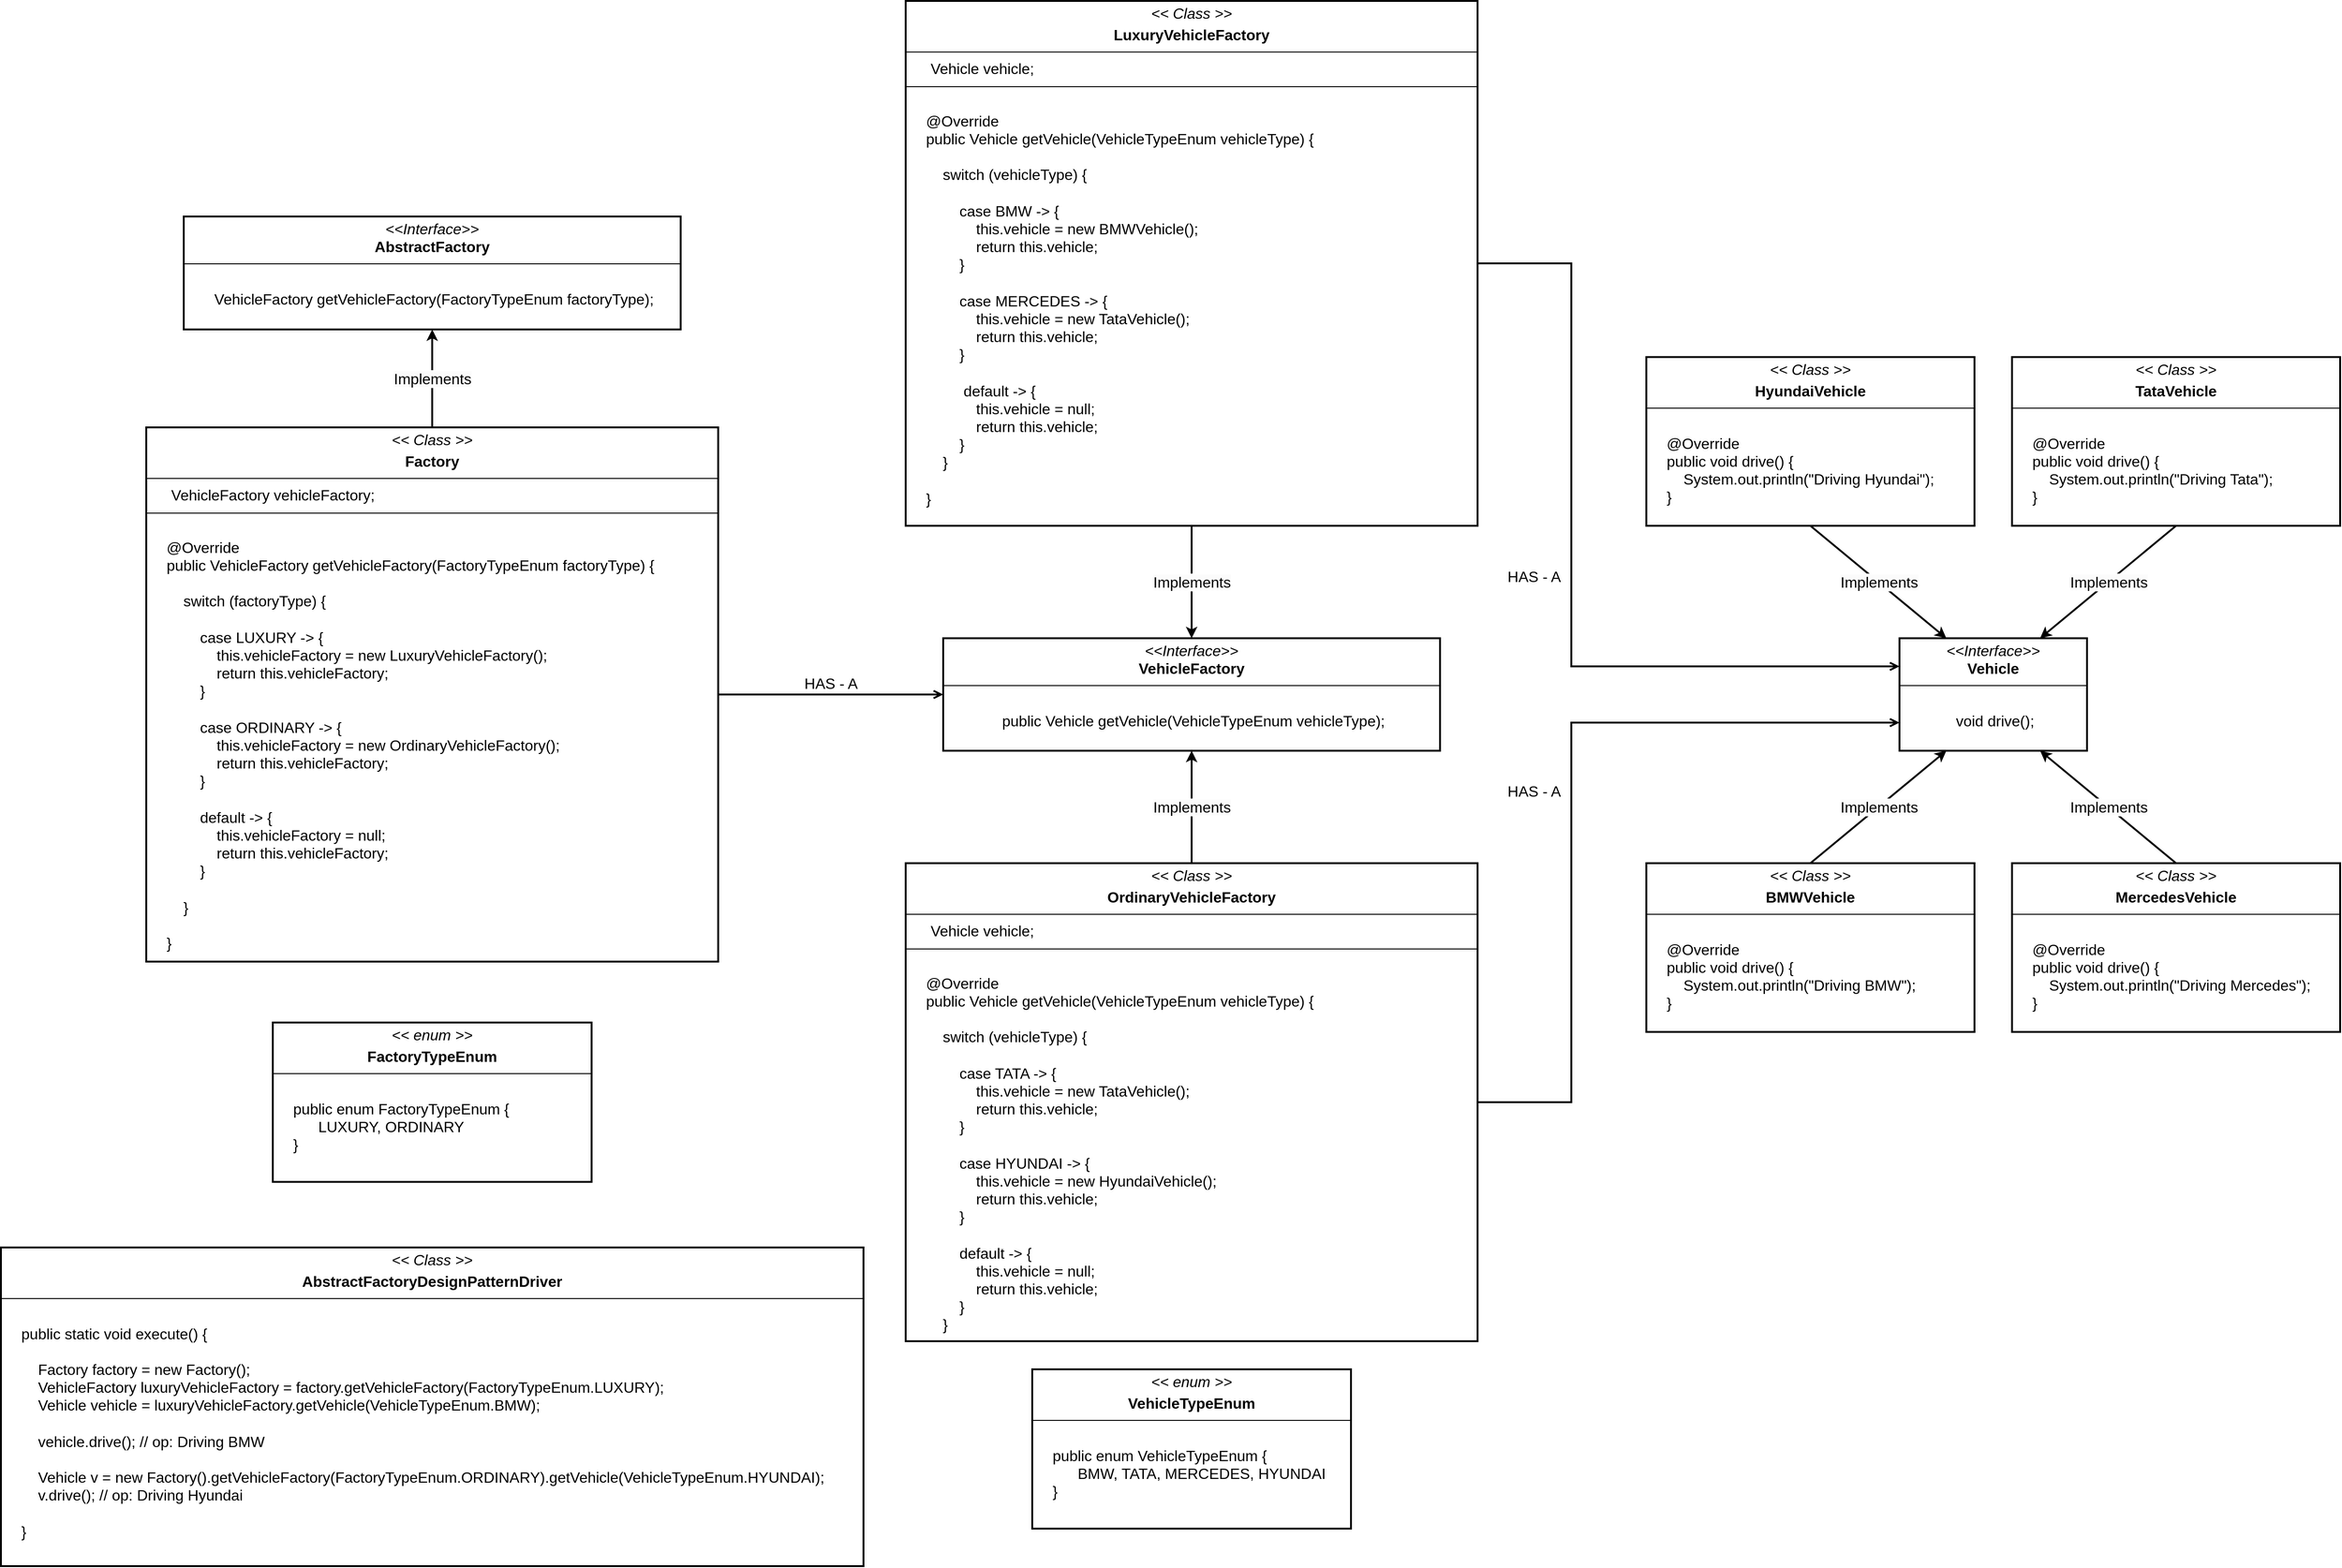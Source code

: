 <mxfile version="24.6.2" type="device">
  <diagram name="Page-1" id="lpuTydCXGEY433CKkHjY">
    <mxGraphModel dx="4103" dy="3234" grid="1" gridSize="10" guides="1" tooltips="1" connect="1" arrows="1" fold="1" page="1" pageScale="1" pageWidth="850" pageHeight="1100" math="0" shadow="0">
      <root>
        <mxCell id="0" />
        <mxCell id="1" parent="0" />
        <mxCell id="OhYUquOY_uljiFmS5_0B-2" value="&lt;p style=&quot;margin: 4px 0px 0px; text-align: center;&quot;&gt;&lt;font style=&quot;&quot;&gt;&lt;i style=&quot;font-size: 16px;&quot;&gt;&amp;lt;&amp;lt;Interface&amp;gt;&amp;gt;&lt;/i&gt;&lt;br&gt;&lt;span style=&quot;font-size: 16px;&quot;&gt;&lt;b&gt;VehicleFactory&lt;/b&gt;&lt;/span&gt;&lt;br&gt;&lt;/font&gt;&lt;/p&gt;&lt;hr size=&quot;1&quot; style=&quot;border-style: solid; font-size: 16px;&quot;&gt;&lt;p style=&quot;margin: 0px 0px 0px 4px; text-align: center; font-size: 16px;&quot;&gt;&lt;span style=&quot;background-color: initial;&quot;&gt;&lt;font style=&quot;font-size: 16px;&quot;&gt;&lt;br&gt;&lt;/font&gt;&lt;/span&gt;&lt;/p&gt;&lt;p style=&quot;margin: 0px 0px 0px 4px; text-align: center;&quot;&gt;&lt;span style=&quot;font-size: 16px;&quot;&gt;public Vehicle getVehicle(VehicleTypeEnum vehicleType);&lt;/span&gt;&lt;br&gt;&lt;/p&gt;" style="verticalAlign=top;align=left;overflow=fill;html=1;whiteSpace=wrap;strokeWidth=2;" vertex="1" parent="1">
          <mxGeometry x="1170" y="240" width="530" height="120" as="geometry" />
        </mxCell>
        <mxCell id="OhYUquOY_uljiFmS5_0B-15" value="&lt;p style=&quot;margin: 4px 0px 0px; text-align: center;&quot;&gt;&lt;font style=&quot;&quot;&gt;&lt;i style=&quot;font-size: 16px;&quot;&gt;&amp;lt;&amp;lt;Interface&amp;gt;&amp;gt;&lt;/i&gt;&lt;br&gt;&lt;span style=&quot;font-size: 16px;&quot;&gt;&lt;b&gt;AbstractFactory&lt;/b&gt;&lt;/span&gt;&lt;br&gt;&lt;/font&gt;&lt;/p&gt;&lt;hr size=&quot;1&quot; style=&quot;border-style: solid; font-size: 16px;&quot;&gt;&lt;p style=&quot;margin: 0px 0px 0px 4px; text-align: center; font-size: 16px;&quot;&gt;&lt;span style=&quot;background-color: initial;&quot;&gt;&lt;font style=&quot;font-size: 16px;&quot;&gt;&lt;br&gt;&lt;/font&gt;&lt;/span&gt;&lt;/p&gt;&lt;p style=&quot;margin: 0px 0px 0px 4px; text-align: center;&quot;&gt;&lt;span style=&quot;font-size: 16px;&quot;&gt;VehicleFactory getVehicleFactory(FactoryTypeEnum factoryType);&lt;/span&gt;&lt;br&gt;&lt;/p&gt;" style="verticalAlign=top;align=left;overflow=fill;html=1;whiteSpace=wrap;strokeWidth=2;" vertex="1" parent="1">
          <mxGeometry x="360" y="-210" width="530" height="120.5" as="geometry" />
        </mxCell>
        <mxCell id="OhYUquOY_uljiFmS5_0B-16" value="&lt;p style=&quot;margin: 4px 0px 0px; text-align: center; font-size: 16px;&quot;&gt;&lt;font face=&quot;Helvetica&quot; style=&quot;font-size: 16px;&quot;&gt;&lt;i&gt;&amp;lt;&amp;lt; Class &amp;gt;&amp;gt;&lt;/i&gt;&lt;/font&gt;&lt;/p&gt;&lt;p style=&quot;margin: 4px 0px 0px; text-align: center;&quot;&gt;&lt;span style=&quot;font-size: 16px;&quot;&gt;&lt;b&gt;Factory&lt;/b&gt;&lt;/span&gt;&lt;br&gt;&lt;/p&gt;&lt;hr size=&quot;1&quot; style=&quot;border-style: solid; font-size: 16px;&quot;&gt;&lt;font face=&quot;Helvetica&quot; style=&quot;font-size: 16px;&quot;&gt;&amp;nbsp; &amp;nbsp; &amp;nbsp;&amp;nbsp;&lt;/font&gt;&lt;span style=&quot;font-size: 16px;&quot;&gt;VehicleFactory vehicleFactory;&lt;/span&gt;&lt;div style=&quot;height: 2px;&quot;&gt;&lt;hr style=&quot;font-size: 16px; border-style: solid;&quot; size=&quot;1&quot;&gt;&lt;p style=&quot;font-size: 16px; margin: 0px 0px 0px 4px;&quot;&gt;&lt;br&gt;&lt;/p&gt;&lt;p style=&quot;margin: 0px 0px 0px 4px;&quot;&gt;&lt;font style=&quot;font-size: 16px;&quot;&gt;&amp;nbsp; &amp;nbsp;&amp;nbsp;&lt;/font&gt;&lt;span style=&quot;background-color: initial; font-size: 16px;&quot;&gt;@Override&lt;/span&gt;&lt;/p&gt;&lt;p style=&quot;margin: 0px 0px 0px 4px;&quot;&gt;&lt;span style=&quot;font-size: 16px;&quot;&gt;&amp;nbsp; &amp;nbsp; public VehicleFactory getVehicleFactory(FactoryTypeEnum factoryType) {&lt;/span&gt;&lt;/p&gt;&lt;p style=&quot;margin: 0px 0px 0px 4px;&quot;&gt;&lt;span style=&quot;font-size: 16px;&quot;&gt;&lt;br&gt;&lt;/span&gt;&lt;/p&gt;&lt;p style=&quot;margin: 0px 0px 0px 4px;&quot;&gt;&lt;span style=&quot;font-size: 16px;&quot;&gt;&amp;nbsp; &amp;nbsp; &amp;nbsp; &amp;nbsp; switch (factoryType) {&lt;/span&gt;&lt;/p&gt;&lt;p style=&quot;margin: 0px 0px 0px 4px;&quot;&gt;&lt;span style=&quot;font-size: 16px;&quot;&gt;&amp;nbsp; &amp;nbsp; &amp;nbsp; &amp;nbsp; &amp;nbsp; &amp;nbsp;&amp;nbsp;&lt;/span&gt;&lt;/p&gt;&lt;p style=&quot;margin: 0px 0px 0px 4px;&quot;&gt;&lt;span style=&quot;font-size: 16px;&quot;&gt;&lt;span style=&quot;white-space: pre;&quot;&gt;&#x9;&lt;/span&gt;&amp;nbsp; &amp;nbsp; case LUXURY -&amp;gt; {&lt;/span&gt;&lt;/p&gt;&lt;p style=&quot;margin: 0px 0px 0px 4px;&quot;&gt;&lt;span style=&quot;font-size: 16px;&quot;&gt;&amp;nbsp; &amp;nbsp; &amp;nbsp; &amp;nbsp; &amp;nbsp; &amp;nbsp; &amp;nbsp; &amp;nbsp; this.vehicleFactory = new LuxuryVehicleFactory();&lt;/span&gt;&lt;/p&gt;&lt;p style=&quot;margin: 0px 0px 0px 4px;&quot;&gt;&lt;span style=&quot;font-size: 16px;&quot;&gt;&amp;nbsp; &amp;nbsp; &amp;nbsp; &amp;nbsp; &amp;nbsp; &amp;nbsp; &amp;nbsp; &amp;nbsp; return this.vehicleFactory;&lt;/span&gt;&lt;/p&gt;&lt;p style=&quot;margin: 0px 0px 0px 4px;&quot;&gt;&lt;span style=&quot;font-size: 16px;&quot;&gt;&amp;nbsp; &amp;nbsp; &amp;nbsp; &amp;nbsp; &amp;nbsp; &amp;nbsp; }&lt;/span&gt;&lt;/p&gt;&lt;p style=&quot;margin: 0px 0px 0px 4px;&quot;&gt;&lt;span style=&quot;font-size: 16px;&quot;&gt;&lt;br&gt;&lt;/span&gt;&lt;/p&gt;&lt;p style=&quot;margin: 0px 0px 0px 4px;&quot;&gt;&lt;span style=&quot;font-size: 16px;&quot;&gt;&amp;nbsp; &amp;nbsp; &amp;nbsp; &amp;nbsp; &amp;nbsp; &amp;nbsp; case ORDINARY -&amp;gt; {&lt;/span&gt;&lt;/p&gt;&lt;p style=&quot;margin: 0px 0px 0px 4px;&quot;&gt;&lt;span style=&quot;font-size: 16px;&quot;&gt;&amp;nbsp; &amp;nbsp; &amp;nbsp; &amp;nbsp; &amp;nbsp; &amp;nbsp; &amp;nbsp; &amp;nbsp; this.vehicleFactory = new OrdinaryVehicleFactory();&lt;/span&gt;&lt;/p&gt;&lt;p style=&quot;margin: 0px 0px 0px 4px;&quot;&gt;&lt;span style=&quot;font-size: 16px;&quot;&gt;&amp;nbsp; &amp;nbsp; &amp;nbsp; &amp;nbsp; &amp;nbsp; &amp;nbsp; &amp;nbsp; &amp;nbsp; return this.vehicleFactory;&lt;/span&gt;&lt;/p&gt;&lt;p style=&quot;margin: 0px 0px 0px 4px;&quot;&gt;&lt;span style=&quot;font-size: 16px;&quot;&gt;&amp;nbsp; &amp;nbsp; &amp;nbsp; &amp;nbsp; &amp;nbsp; &amp;nbsp; }&lt;/span&gt;&lt;/p&gt;&lt;p style=&quot;margin: 0px 0px 0px 4px;&quot;&gt;&lt;span style=&quot;font-size: 16px;&quot;&gt;&lt;br&gt;&lt;/span&gt;&lt;/p&gt;&lt;p style=&quot;margin: 0px 0px 0px 4px;&quot;&gt;&lt;span style=&quot;font-size: 16px;&quot;&gt;&amp;nbsp; &amp;nbsp; &amp;nbsp; &amp;nbsp; &amp;nbsp; &amp;nbsp; default -&amp;gt; {&lt;/span&gt;&lt;/p&gt;&lt;p style=&quot;margin: 0px 0px 0px 4px;&quot;&gt;&lt;span style=&quot;font-size: 16px;&quot;&gt;&amp;nbsp; &amp;nbsp; &amp;nbsp; &amp;nbsp; &amp;nbsp; &amp;nbsp; &amp;nbsp; &amp;nbsp; this.vehicleFactory = null;&lt;/span&gt;&lt;/p&gt;&lt;p style=&quot;margin: 0px 0px 0px 4px;&quot;&gt;&lt;span style=&quot;font-size: 16px;&quot;&gt;&amp;nbsp; &amp;nbsp; &amp;nbsp; &amp;nbsp; &amp;nbsp; &amp;nbsp; &amp;nbsp; &amp;nbsp; return this.vehicleFactory;&lt;/span&gt;&lt;/p&gt;&lt;p style=&quot;margin: 0px 0px 0px 4px;&quot;&gt;&lt;span style=&quot;font-size: 16px;&quot;&gt;&amp;nbsp; &amp;nbsp; &amp;nbsp; &amp;nbsp; &amp;nbsp; &amp;nbsp; }&lt;/span&gt;&lt;/p&gt;&lt;p style=&quot;margin: 0px 0px 0px 4px;&quot;&gt;&lt;span style=&quot;font-size: 16px;&quot;&gt;&lt;br&gt;&lt;/span&gt;&lt;/p&gt;&lt;p style=&quot;margin: 0px 0px 0px 4px;&quot;&gt;&lt;span style=&quot;font-size: 16px;&quot;&gt;&amp;nbsp; &amp;nbsp; &amp;nbsp; &amp;nbsp; }&lt;/span&gt;&lt;/p&gt;&lt;p style=&quot;margin: 0px 0px 0px 4px;&quot;&gt;&lt;span style=&quot;font-size: 16px;&quot;&gt;&amp;nbsp; &amp;nbsp;&amp;nbsp;&lt;/span&gt;&lt;/p&gt;&lt;p style=&quot;margin: 0px 0px 0px 4px;&quot;&gt;&lt;span style=&quot;font-size: 16px;&quot;&gt;&amp;nbsp; &amp;nbsp; }&lt;/span&gt;&lt;/p&gt;&lt;/div&gt;" style="verticalAlign=top;align=left;overflow=fill;html=1;whiteSpace=wrap;strokeWidth=2;" vertex="1" parent="1">
          <mxGeometry x="320" y="15" width="610" height="570" as="geometry" />
        </mxCell>
        <mxCell id="OhYUquOY_uljiFmS5_0B-17" value="" style="endArrow=classic;html=1;rounded=0;strokeWidth=2;entryX=0.5;entryY=1;entryDx=0;entryDy=0;exitX=0.5;exitY=0;exitDx=0;exitDy=0;" edge="1" parent="1" source="OhYUquOY_uljiFmS5_0B-16" target="OhYUquOY_uljiFmS5_0B-15">
          <mxGeometry relative="1" as="geometry">
            <mxPoint x="590" y="360" as="sourcePoint" />
            <mxPoint x="590" y="440" as="targetPoint" />
          </mxGeometry>
        </mxCell>
        <mxCell id="OhYUquOY_uljiFmS5_0B-18" value="&lt;span style=&quot;font-size: 16px; background-color: rgb(251, 251, 251);&quot;&gt;Implements&lt;/span&gt;" style="edgeLabel;resizable=0;html=1;;align=center;verticalAlign=middle;" connectable="0" vertex="1" parent="OhYUquOY_uljiFmS5_0B-17">
          <mxGeometry relative="1" as="geometry" />
        </mxCell>
        <mxCell id="OhYUquOY_uljiFmS5_0B-19" value="&lt;p style=&quot;margin: 4px 0px 0px; text-align: center; font-size: 16px;&quot;&gt;&lt;i&gt;&lt;span style=&quot;background-color: initial;&quot;&gt;&lt;font style=&quot;font-size: 16px;&quot;&gt;&amp;lt;&amp;lt;&amp;nbsp;&lt;/font&gt;&lt;/span&gt;&lt;span style=&quot;text-align: left;&quot;&gt;enum&lt;/span&gt;&lt;span style=&quot;background-color: initial;&quot;&gt;&lt;font style=&quot;font-size: 16px;&quot;&gt;&amp;nbsp;&amp;gt;&amp;gt;&lt;/font&gt;&lt;/span&gt;&lt;/i&gt;&lt;/p&gt;&lt;p style=&quot;margin: 4px 0px 0px; text-align: center;&quot;&gt;&lt;span style=&quot;background-color: initial; text-align: left; font-size: 16px;&quot;&gt;&lt;b&gt;FactoryTypeEnum&lt;/b&gt;&lt;/span&gt;&lt;br&gt;&lt;/p&gt;&lt;hr size=&quot;1&quot; style=&quot;border-style: solid; font-size: 16px;&quot;&gt;&lt;p style=&quot;margin: 0px 0px 0px 4px; font-size: 16px;&quot;&gt;&lt;font style=&quot;font-size: 16px;&quot;&gt;&lt;br&gt;&lt;/font&gt;&lt;/p&gt;&lt;p style=&quot;margin: 0px 0px 0px 4px;&quot;&gt;&lt;font style=&quot;font-size: 16px;&quot;&gt;&amp;nbsp; &amp;nbsp;&amp;nbsp;&lt;/font&gt;&lt;span style=&quot;background-color: initial; font-size: 16px;&quot;&gt;public enum FactoryTypeEnum {&lt;/span&gt;&lt;/p&gt;&lt;p style=&quot;margin: 0px 0px 0px 4px;&quot;&gt;&lt;span style=&quot;font-size: 16px;&quot;&gt;&amp;nbsp; &amp;nbsp; &amp;nbsp; &amp;nbsp; &amp;nbsp; LUXURY, ORDINARY&lt;/span&gt;&lt;/p&gt;&lt;p style=&quot;margin: 0px 0px 0px 4px;&quot;&gt;&lt;span style=&quot;font-size: 16px;&quot;&gt;&amp;nbsp; &amp;nbsp; }&lt;/span&gt;&lt;/p&gt;&lt;div&gt;&lt;br&gt;&lt;/div&gt;&lt;div&gt;&lt;br&gt;&lt;/div&gt;" style="verticalAlign=top;align=left;overflow=fill;html=1;whiteSpace=wrap;strokeWidth=2;" vertex="1" parent="1">
          <mxGeometry x="455" y="650" width="340" height="170" as="geometry" />
        </mxCell>
        <mxCell id="OhYUquOY_uljiFmS5_0B-20" value="&lt;p style=&quot;margin: 4px 0px 0px; text-align: center; font-size: 16px;&quot;&gt;&lt;font face=&quot;Helvetica&quot; style=&quot;font-size: 16px;&quot;&gt;&lt;i&gt;&amp;lt;&amp;lt; Class &amp;gt;&amp;gt;&lt;/i&gt;&lt;/font&gt;&lt;/p&gt;&lt;p style=&quot;margin: 4px 0px 0px; text-align: center;&quot;&gt;&lt;span style=&quot;font-size: 16px;&quot;&gt;&lt;b&gt;OrdinaryVehicleFactory&lt;/b&gt;&lt;/span&gt;&lt;br&gt;&lt;/p&gt;&lt;hr size=&quot;1&quot; style=&quot;border-style: solid; font-size: 16px;&quot;&gt;&lt;font face=&quot;Helvetica&quot; style=&quot;font-size: 16px;&quot;&gt;&amp;nbsp; &amp;nbsp; &amp;nbsp;&amp;nbsp;&lt;/font&gt;&lt;span style=&quot;font-size: 16px;&quot;&gt;Vehicle vehicle;&lt;/span&gt;&lt;div style=&quot;height: 2px;&quot;&gt;&lt;hr style=&quot;font-size: 16px; border-style: solid;&quot; size=&quot;1&quot;&gt;&lt;p style=&quot;font-size: 16px; margin: 0px 0px 0px 4px;&quot;&gt;&lt;br&gt;&lt;/p&gt;&lt;p style=&quot;margin: 0px 0px 0px 4px;&quot;&gt;&lt;font style=&quot;font-size: 16px;&quot;&gt;&amp;nbsp; &amp;nbsp;&amp;nbsp;&lt;/font&gt;&lt;span style=&quot;font-size: 16px;&quot;&gt;&lt;span style=&quot;background-color: initial;&quot;&gt;@Override&lt;/span&gt;&lt;br&gt;&lt;/span&gt;&lt;/p&gt;&lt;p style=&quot;margin: 0px 0px 0px 4px;&quot;&gt;&lt;span style=&quot;font-size: 16px;&quot;&gt;&amp;nbsp; &amp;nbsp; public Vehicle getVehicle(VehicleTypeEnum vehicleType) {&lt;/span&gt;&lt;/p&gt;&lt;p style=&quot;margin: 0px 0px 0px 4px;&quot;&gt;&lt;span style=&quot;font-size: 16px;&quot;&gt;&lt;br&gt;&lt;/span&gt;&lt;/p&gt;&lt;p style=&quot;margin: 0px 0px 0px 4px;&quot;&gt;&lt;span style=&quot;font-size: 16px;&quot;&gt;&amp;nbsp; &amp;nbsp; &amp;nbsp; &amp;nbsp; switch (vehicleType) {&lt;/span&gt;&lt;/p&gt;&lt;p style=&quot;margin: 0px 0px 0px 4px;&quot;&gt;&lt;span style=&quot;font-size: 16px;&quot;&gt;&amp;nbsp; &amp;nbsp; &amp;nbsp; &amp;nbsp; &amp;nbsp; &amp;nbsp;&amp;nbsp;&lt;/span&gt;&lt;/p&gt;&lt;p style=&quot;margin: 0px 0px 0px 4px;&quot;&gt;&lt;span style=&quot;font-size: 16px;&quot;&gt;&amp;nbsp; &amp;nbsp; &amp;nbsp; &lt;span style=&quot;white-space: pre;&quot;&gt;&#x9;&lt;/span&gt;&amp;nbsp; &amp;nbsp; case TATA -&amp;gt; {&lt;/span&gt;&lt;/p&gt;&lt;p style=&quot;margin: 0px 0px 0px 4px;&quot;&gt;&lt;span style=&quot;font-size: 16px;&quot;&gt;&amp;nbsp; &amp;nbsp; &amp;nbsp; &amp;nbsp; &amp;nbsp; &amp;nbsp; &amp;nbsp; &amp;nbsp; this.vehicle = new TataVehicle();&lt;/span&gt;&lt;/p&gt;&lt;p style=&quot;margin: 0px 0px 0px 4px;&quot;&gt;&lt;span style=&quot;font-size: 16px;&quot;&gt;&amp;nbsp; &amp;nbsp; &amp;nbsp; &amp;nbsp; &amp;nbsp; &amp;nbsp; &amp;nbsp; &amp;nbsp; return this.vehicle;&lt;/span&gt;&lt;/p&gt;&lt;p style=&quot;margin: 0px 0px 0px 4px;&quot;&gt;&lt;span style=&quot;font-size: 16px;&quot;&gt;&amp;nbsp; &amp;nbsp; &amp;nbsp; &amp;nbsp; &amp;nbsp; &amp;nbsp; }&lt;/span&gt;&lt;/p&gt;&lt;p style=&quot;margin: 0px 0px 0px 4px;&quot;&gt;&lt;span style=&quot;font-size: 16px;&quot;&gt;&lt;br&gt;&lt;/span&gt;&lt;/p&gt;&lt;p style=&quot;margin: 0px 0px 0px 4px;&quot;&gt;&lt;span style=&quot;font-size: 16px;&quot;&gt;&amp;nbsp; &amp;nbsp; &amp;nbsp; &amp;nbsp; &amp;nbsp; &amp;nbsp; case HYUNDAI -&amp;gt; {&lt;/span&gt;&lt;/p&gt;&lt;p style=&quot;margin: 0px 0px 0px 4px;&quot;&gt;&lt;span style=&quot;font-size: 16px;&quot;&gt;&amp;nbsp; &amp;nbsp; &amp;nbsp; &amp;nbsp; &amp;nbsp; &amp;nbsp; &amp;nbsp; &amp;nbsp; this.vehicle = new HyundaiVehicle();&lt;/span&gt;&lt;/p&gt;&lt;p style=&quot;margin: 0px 0px 0px 4px;&quot;&gt;&lt;span style=&quot;font-size: 16px;&quot;&gt;&amp;nbsp; &amp;nbsp; &amp;nbsp; &amp;nbsp; &amp;nbsp; &amp;nbsp; &amp;nbsp; &amp;nbsp; return this.vehicle;&lt;/span&gt;&lt;/p&gt;&lt;p style=&quot;margin: 0px 0px 0px 4px;&quot;&gt;&lt;span style=&quot;font-size: 16px;&quot;&gt;&amp;nbsp; &amp;nbsp; &amp;nbsp; &amp;nbsp; &amp;nbsp; &amp;nbsp; }&lt;/span&gt;&lt;/p&gt;&lt;p style=&quot;margin: 0px 0px 0px 4px;&quot;&gt;&lt;span style=&quot;font-size: 16px;&quot;&gt;&lt;br&gt;&lt;/span&gt;&lt;/p&gt;&lt;p style=&quot;margin: 0px 0px 0px 4px;&quot;&gt;&lt;span style=&quot;font-size: 16px;&quot;&gt;&amp;nbsp; &amp;nbsp; &amp;nbsp; &amp;nbsp; &amp;nbsp; &amp;nbsp; default -&amp;gt; {&lt;/span&gt;&lt;/p&gt;&lt;p style=&quot;margin: 0px 0px 0px 4px;&quot;&gt;&lt;span style=&quot;font-size: 16px;&quot;&gt;&amp;nbsp; &amp;nbsp; &amp;nbsp; &amp;nbsp; &amp;nbsp; &amp;nbsp; &amp;nbsp; &amp;nbsp; this.vehicle = null;&lt;/span&gt;&lt;/p&gt;&lt;p style=&quot;margin: 0px 0px 0px 4px;&quot;&gt;&lt;span style=&quot;font-size: 16px;&quot;&gt;&amp;nbsp; &amp;nbsp; &amp;nbsp; &amp;nbsp; &amp;nbsp; &amp;nbsp; &amp;nbsp; &amp;nbsp; return this.vehicle;&lt;/span&gt;&lt;/p&gt;&lt;p style=&quot;margin: 0px 0px 0px 4px;&quot;&gt;&lt;span style=&quot;font-size: 16px;&quot;&gt;&amp;nbsp; &amp;nbsp; &amp;nbsp; &amp;nbsp; &amp;nbsp; &amp;nbsp; }&lt;/span&gt;&lt;/p&gt;&lt;p style=&quot;margin: 0px 0px 0px 4px;&quot;&gt;&lt;span style=&quot;font-size: 16px;&quot;&gt;&amp;nbsp; &amp;nbsp; &amp;nbsp; &amp;nbsp; }&lt;/span&gt;&lt;/p&gt;&lt;p style=&quot;margin: 0px 0px 0px 4px;&quot;&gt;&lt;span style=&quot;font-size: 16px;&quot;&gt;&lt;br&gt;&lt;/span&gt;&lt;/p&gt;&lt;p style=&quot;margin: 0px 0px 0px 4px;&quot;&gt;&lt;span style=&quot;font-size: 16px;&quot;&gt;&amp;nbsp; &amp;nbsp; }&lt;/span&gt;&lt;/p&gt;&lt;/div&gt;" style="verticalAlign=top;align=left;overflow=fill;html=1;whiteSpace=wrap;strokeWidth=2;" vertex="1" parent="1">
          <mxGeometry x="1130" y="480" width="610" height="510" as="geometry" />
        </mxCell>
        <mxCell id="OhYUquOY_uljiFmS5_0B-21" value="&lt;p style=&quot;margin: 4px 0px 0px; text-align: center; font-size: 16px;&quot;&gt;&lt;font face=&quot;Helvetica&quot; style=&quot;font-size: 16px;&quot;&gt;&lt;i&gt;&amp;lt;&amp;lt; Class &amp;gt;&amp;gt;&lt;/i&gt;&lt;/font&gt;&lt;/p&gt;&lt;p style=&quot;margin: 4px 0px 0px; text-align: center;&quot;&gt;&lt;span style=&quot;font-size: 16px;&quot;&gt;&lt;b&gt;LuxuryVehicleFactory&lt;/b&gt;&lt;/span&gt;&lt;br&gt;&lt;/p&gt;&lt;hr size=&quot;1&quot; style=&quot;border-style: solid; font-size: 16px;&quot;&gt;&lt;font face=&quot;Helvetica&quot; style=&quot;font-size: 16px;&quot;&gt;&amp;nbsp; &amp;nbsp; &amp;nbsp;&amp;nbsp;&lt;/font&gt;&lt;span style=&quot;font-size: 16px;&quot;&gt;Vehicle vehicle;&lt;/span&gt;&lt;div style=&quot;height: 2px;&quot;&gt;&lt;hr style=&quot;font-size: 16px; border-style: solid;&quot; size=&quot;1&quot;&gt;&lt;p style=&quot;font-size: 16px; margin: 0px 0px 0px 4px;&quot;&gt;&lt;br&gt;&lt;/p&gt;&lt;p style=&quot;margin: 0px 0px 0px 4px;&quot;&gt;&lt;font style=&quot;font-size: 16px;&quot;&gt;&amp;nbsp; &amp;nbsp;&amp;nbsp;&lt;/font&gt;&lt;span style=&quot;background-color: initial; font-size: 16px;&quot;&gt;@Override&lt;/span&gt;&lt;/p&gt;&lt;p style=&quot;margin: 0px 0px 0px 4px;&quot;&gt;&lt;span style=&quot;font-size: 16px;&quot;&gt;&amp;nbsp; &amp;nbsp; public Vehicle getVehicle(VehicleTypeEnum vehicleType) {&lt;/span&gt;&lt;/p&gt;&lt;p style=&quot;margin: 0px 0px 0px 4px;&quot;&gt;&lt;span style=&quot;font-size: 16px;&quot;&gt;&lt;br&gt;&lt;/span&gt;&lt;/p&gt;&lt;p style=&quot;margin: 0px 0px 0px 4px;&quot;&gt;&lt;span style=&quot;font-size: 16px;&quot;&gt;&amp;nbsp; &amp;nbsp; &amp;nbsp; &amp;nbsp; switch (vehicleType) {&lt;/span&gt;&lt;/p&gt;&lt;p style=&quot;margin: 0px 0px 0px 4px;&quot;&gt;&lt;span style=&quot;font-size: 16px;&quot;&gt;&amp;nbsp; &amp;nbsp;&lt;/span&gt;&lt;/p&gt;&lt;p style=&quot;margin: 0px 0px 0px 4px;&quot;&gt;&lt;span style=&quot;font-size: 16px;&quot;&gt;&amp;nbsp; &amp;nbsp; &amp;nbsp; &amp;nbsp; &amp;nbsp; &amp;nbsp; case BMW -&amp;gt; {&lt;/span&gt;&lt;/p&gt;&lt;p style=&quot;margin: 0px 0px 0px 4px;&quot;&gt;&lt;span style=&quot;font-size: 16px;&quot;&gt;&amp;nbsp; &amp;nbsp; &amp;nbsp; &amp;nbsp; &amp;nbsp; &amp;nbsp; &amp;nbsp; &amp;nbsp; this.vehicle = new BMWVehicle();&lt;/span&gt;&lt;/p&gt;&lt;p style=&quot;margin: 0px 0px 0px 4px;&quot;&gt;&lt;span style=&quot;font-size: 16px;&quot;&gt;&amp;nbsp; &amp;nbsp; &amp;nbsp; &amp;nbsp; &amp;nbsp; &amp;nbsp; &amp;nbsp; &amp;nbsp; return this.vehicle;&lt;/span&gt;&lt;/p&gt;&lt;p style=&quot;margin: 0px 0px 0px 4px;&quot;&gt;&lt;span style=&quot;font-size: 16px;&quot;&gt;&amp;nbsp; &amp;nbsp; &amp;nbsp; &amp;nbsp; &amp;nbsp; &amp;nbsp; }&lt;/span&gt;&lt;/p&gt;&lt;p style=&quot;margin: 0px 0px 0px 4px;&quot;&gt;&lt;span style=&quot;font-size: 16px;&quot;&gt;&amp;nbsp; &amp;nbsp;&lt;/span&gt;&lt;/p&gt;&lt;p style=&quot;margin: 0px 0px 0px 4px;&quot;&gt;&lt;span style=&quot;font-size: 16px;&quot;&gt;&amp;nbsp; &amp;nbsp; &amp;nbsp; &amp;nbsp; &amp;nbsp; &amp;nbsp; case MERCEDES -&amp;gt; {&lt;/span&gt;&lt;/p&gt;&lt;p style=&quot;margin: 0px 0px 0px 4px;&quot;&gt;&lt;span style=&quot;font-size: 16px;&quot;&gt;&amp;nbsp; &amp;nbsp; &amp;nbsp; &amp;nbsp; &amp;nbsp; &amp;nbsp; &amp;nbsp; &amp;nbsp; this.vehicle = new TataVehicle();&lt;/span&gt;&lt;/p&gt;&lt;p style=&quot;margin: 0px 0px 0px 4px;&quot;&gt;&lt;span style=&quot;font-size: 16px;&quot;&gt;&amp;nbsp; &amp;nbsp; &amp;nbsp; &amp;nbsp; &amp;nbsp; &amp;nbsp; &amp;nbsp; &amp;nbsp; return this.vehicle;&lt;/span&gt;&lt;/p&gt;&lt;p style=&quot;margin: 0px 0px 0px 4px;&quot;&gt;&lt;span style=&quot;font-size: 16px;&quot;&gt;&amp;nbsp; &amp;nbsp; &amp;nbsp; &amp;nbsp; &amp;nbsp; &amp;nbsp; }&lt;/span&gt;&lt;/p&gt;&lt;p style=&quot;margin: 0px 0px 0px 4px;&quot;&gt;&lt;span style=&quot;font-size: 16px;&quot;&gt;&amp;nbsp; &amp;nbsp;&lt;/span&gt;&lt;/p&gt;&lt;p style=&quot;margin: 0px 0px 0px 4px;&quot;&gt;&lt;span style=&quot;font-size: 16px;&quot;&gt;&amp;nbsp; &amp;nbsp; &amp;nbsp; &amp;nbsp; &amp;nbsp; &amp;nbsp; &amp;nbsp;default -&amp;gt; {&lt;/span&gt;&lt;/p&gt;&lt;p style=&quot;margin: 0px 0px 0px 4px;&quot;&gt;&lt;span style=&quot;font-size: 16px;&quot;&gt;&amp;nbsp; &amp;nbsp; &amp;nbsp; &amp;nbsp; &amp;nbsp; &amp;nbsp; &amp;nbsp; &amp;nbsp; this.vehicle = null;&lt;/span&gt;&lt;/p&gt;&lt;p style=&quot;margin: 0px 0px 0px 4px;&quot;&gt;&lt;span style=&quot;font-size: 16px;&quot;&gt;&amp;nbsp; &amp;nbsp; &amp;nbsp; &amp;nbsp; &amp;nbsp; &amp;nbsp; &amp;nbsp; &amp;nbsp; return this.vehicle;&lt;/span&gt;&lt;/p&gt;&lt;p style=&quot;margin: 0px 0px 0px 4px;&quot;&gt;&lt;span style=&quot;font-size: 16px;&quot;&gt;&amp;nbsp; &amp;nbsp; &amp;nbsp; &amp;nbsp; &amp;nbsp; &amp;nbsp; }&lt;/span&gt;&lt;/p&gt;&lt;p style=&quot;margin: 0px 0px 0px 4px;&quot;&gt;&lt;span style=&quot;font-size: 16px;&quot;&gt;&amp;nbsp; &amp;nbsp; &amp;nbsp; &amp;nbsp; }&lt;/span&gt;&lt;/p&gt;&lt;p style=&quot;margin: 0px 0px 0px 4px;&quot;&gt;&lt;span style=&quot;font-size: 16px;&quot;&gt;&lt;br&gt;&lt;/span&gt;&lt;/p&gt;&lt;p style=&quot;margin: 0px 0px 0px 4px;&quot;&gt;&lt;span style=&quot;font-size: 16px;&quot;&gt;&amp;nbsp; &amp;nbsp; }&lt;/span&gt;&lt;/p&gt;&lt;/div&gt;" style="verticalAlign=top;align=left;overflow=fill;html=1;whiteSpace=wrap;strokeWidth=2;" vertex="1" parent="1">
          <mxGeometry x="1130" y="-440" width="610" height="560" as="geometry" />
        </mxCell>
        <mxCell id="OhYUquOY_uljiFmS5_0B-23" value="&lt;p style=&quot;margin: 4px 0px 0px; text-align: center; font-size: 16px;&quot;&gt;&lt;i&gt;&lt;span style=&quot;background-color: initial;&quot;&gt;&lt;font style=&quot;font-size: 16px;&quot;&gt;&amp;lt;&amp;lt;&amp;nbsp;&lt;/font&gt;&lt;/span&gt;&lt;span style=&quot;text-align: left;&quot;&gt;enum&lt;/span&gt;&lt;span style=&quot;background-color: initial;&quot;&gt;&lt;font style=&quot;font-size: 16px;&quot;&gt;&amp;nbsp;&amp;gt;&amp;gt;&lt;/font&gt;&lt;/span&gt;&lt;/i&gt;&lt;/p&gt;&lt;p style=&quot;text-align: center; margin: 4px 0px 0px;&quot;&gt;&lt;span style=&quot;font-size: 16px;&quot;&gt;&lt;b&gt;VehicleTypeEnum&lt;/b&gt;&lt;/span&gt;&lt;br&gt;&lt;/p&gt;&lt;hr size=&quot;1&quot; style=&quot;border-style: solid; font-size: 16px;&quot;&gt;&lt;p style=&quot;margin: 0px 0px 0px 4px; font-size: 16px;&quot;&gt;&lt;font style=&quot;font-size: 16px;&quot;&gt;&lt;br&gt;&lt;/font&gt;&lt;/p&gt;&lt;p style=&quot;margin: 0px 0px 0px 4px;&quot;&gt;&lt;font style=&quot;font-size: 16px;&quot;&gt;&amp;nbsp; &amp;nbsp;&amp;nbsp;&lt;/font&gt;&lt;span style=&quot;background-color: initial; font-size: 16px;&quot;&gt;public enum VehicleTypeEnum {&lt;/span&gt;&lt;/p&gt;&lt;p style=&quot;margin: 0px 0px 0px 4px;&quot;&gt;&lt;span style=&quot;font-size: 16px;&quot;&gt;&amp;nbsp; &amp;nbsp; &amp;nbsp; &amp;nbsp; &amp;nbsp; BMW, TATA, MERCEDES, HYUNDAI&lt;/span&gt;&lt;/p&gt;&lt;p style=&quot;margin: 0px 0px 0px 4px;&quot;&gt;&lt;span style=&quot;font-size: 16px;&quot;&gt;&amp;nbsp; &amp;nbsp; }&lt;/span&gt;&lt;/p&gt;&lt;div&gt;&lt;br&gt;&lt;/div&gt;&lt;div&gt;&lt;br&gt;&lt;/div&gt;&lt;div&gt;&lt;br&gt;&lt;/div&gt;" style="verticalAlign=top;align=left;overflow=fill;html=1;whiteSpace=wrap;strokeWidth=2;" vertex="1" parent="1">
          <mxGeometry x="1265" y="1020" width="340" height="170" as="geometry" />
        </mxCell>
        <mxCell id="OhYUquOY_uljiFmS5_0B-24" value="&lt;p style=&quot;margin: 4px 0px 0px; text-align: center;&quot;&gt;&lt;font style=&quot;&quot;&gt;&lt;i style=&quot;font-size: 16px;&quot;&gt;&amp;lt;&amp;lt;Interface&amp;gt;&amp;gt;&lt;/i&gt;&lt;br&gt;&lt;span style=&quot;font-size: 16px;&quot;&gt;&lt;b&gt;Vehicle&lt;/b&gt;&lt;/span&gt;&lt;br&gt;&lt;/font&gt;&lt;/p&gt;&lt;hr size=&quot;1&quot; style=&quot;border-style: solid; font-size: 16px;&quot;&gt;&lt;p style=&quot;margin: 0px 0px 0px 4px; text-align: center;&quot;&gt;&lt;span style=&quot;font-size: 16px;&quot;&gt;&lt;br&gt;&lt;/span&gt;&lt;/p&gt;&lt;p style=&quot;margin: 0px 0px 0px 4px; text-align: center;&quot;&gt;&lt;span style=&quot;font-size: 16px;&quot;&gt;void drive();&lt;/span&gt;&lt;br&gt;&lt;/p&gt;" style="verticalAlign=top;align=left;overflow=fill;html=1;whiteSpace=wrap;strokeWidth=2;" vertex="1" parent="1">
          <mxGeometry x="2190" y="240" width="200" height="120" as="geometry" />
        </mxCell>
        <mxCell id="OhYUquOY_uljiFmS5_0B-25" value="&lt;p style=&quot;margin: 4px 0px 0px; text-align: center; font-size: 16px;&quot;&gt;&lt;font face=&quot;Helvetica&quot; style=&quot;font-size: 16px;&quot;&gt;&lt;i&gt;&amp;lt;&amp;lt; Class &amp;gt;&amp;gt;&lt;/i&gt;&lt;/font&gt;&lt;/p&gt;&lt;p style=&quot;margin: 4px 0px 0px; text-align: center;&quot;&gt;&lt;span style=&quot;font-size: 16px;&quot;&gt;&lt;b&gt;BMWVehicle&lt;/b&gt;&lt;/span&gt;&lt;/p&gt;&lt;div style=&quot;height: 2px;&quot;&gt;&lt;hr style=&quot;font-size: 16px; border-style: solid;&quot; size=&quot;1&quot;&gt;&lt;p style=&quot;font-size: 16px; margin: 0px 0px 0px 4px;&quot;&gt;&lt;br&gt;&lt;/p&gt;&lt;p style=&quot;margin: 0px 0px 0px 4px;&quot;&gt;&lt;font style=&quot;font-size: 16px;&quot;&gt;&amp;nbsp; &amp;nbsp;&amp;nbsp;&lt;/font&gt;&lt;span style=&quot;background-color: initial; font-size: 16px;&quot;&gt;@Override&lt;/span&gt;&lt;/p&gt;&lt;p style=&quot;margin: 0px 0px 0px 4px;&quot;&gt;&lt;span style=&quot;font-size: 16px;&quot;&gt;&amp;nbsp; &amp;nbsp; public void drive() {&lt;/span&gt;&lt;/p&gt;&lt;p style=&quot;margin: 0px 0px 0px 4px;&quot;&gt;&lt;span style=&quot;font-size: 16px;&quot;&gt;&amp;nbsp; &amp;nbsp; &amp;nbsp; &amp;nbsp; System.out.println(&quot;Driving BMW&quot;);&lt;/span&gt;&lt;/p&gt;&lt;p style=&quot;margin: 0px 0px 0px 4px;&quot;&gt;&lt;span style=&quot;font-size: 16px;&quot;&gt;&amp;nbsp; &amp;nbsp; }&lt;/span&gt;&lt;/p&gt;&lt;/div&gt;" style="verticalAlign=top;align=left;overflow=fill;html=1;whiteSpace=wrap;strokeWidth=2;" vertex="1" parent="1">
          <mxGeometry x="1920" y="480" width="350" height="180" as="geometry" />
        </mxCell>
        <mxCell id="OhYUquOY_uljiFmS5_0B-26" value="&lt;p style=&quot;margin: 4px 0px 0px; text-align: center; font-size: 16px;&quot;&gt;&lt;font face=&quot;Helvetica&quot; style=&quot;font-size: 16px;&quot;&gt;&lt;i&gt;&amp;lt;&amp;lt; Class &amp;gt;&amp;gt;&lt;/i&gt;&lt;/font&gt;&lt;/p&gt;&lt;p style=&quot;margin: 4px 0px 0px; text-align: center;&quot;&gt;&lt;span style=&quot;font-size: 16px;&quot;&gt;&lt;b&gt;HyundaiVehicle&lt;/b&gt;&lt;/span&gt;&lt;br&gt;&lt;/p&gt;&lt;div style=&quot;height: 2px;&quot;&gt;&lt;hr style=&quot;font-size: 16px; border-style: solid;&quot; size=&quot;1&quot;&gt;&lt;p style=&quot;font-size: 16px; margin: 0px 0px 0px 4px;&quot;&gt;&lt;br&gt;&lt;/p&gt;&lt;p style=&quot;margin: 0px 0px 0px 4px;&quot;&gt;&lt;font style=&quot;font-size: 16px;&quot;&gt;&amp;nbsp; &amp;nbsp;&amp;nbsp;&lt;/font&gt;&lt;span style=&quot;background-color: initial; font-size: 16px;&quot;&gt;@Override&lt;/span&gt;&lt;/p&gt;&lt;p style=&quot;margin: 0px 0px 0px 4px;&quot;&gt;&lt;span style=&quot;font-size: 16px;&quot;&gt;&amp;nbsp; &amp;nbsp; public void drive() {&lt;/span&gt;&lt;/p&gt;&lt;p style=&quot;margin: 0px 0px 0px 4px;&quot;&gt;&lt;span style=&quot;font-size: 16px;&quot;&gt;&amp;nbsp; &amp;nbsp; &amp;nbsp; &amp;nbsp; System.out.println(&quot;Driving Hyundai&quot;);&lt;/span&gt;&lt;/p&gt;&lt;p style=&quot;margin: 0px 0px 0px 4px;&quot;&gt;&lt;span style=&quot;font-size: 16px;&quot;&gt;&amp;nbsp; &amp;nbsp; }&lt;/span&gt;&lt;/p&gt;&lt;/div&gt;" style="verticalAlign=top;align=left;overflow=fill;html=1;whiteSpace=wrap;strokeWidth=2;" vertex="1" parent="1">
          <mxGeometry x="1920" y="-60" width="350" height="180" as="geometry" />
        </mxCell>
        <mxCell id="OhYUquOY_uljiFmS5_0B-27" value="&lt;p style=&quot;margin: 4px 0px 0px; text-align: center; font-size: 16px;&quot;&gt;&lt;font face=&quot;Helvetica&quot; style=&quot;font-size: 16px;&quot;&gt;&lt;i&gt;&amp;lt;&amp;lt; Class &amp;gt;&amp;gt;&lt;/i&gt;&lt;/font&gt;&lt;/p&gt;&lt;p style=&quot;margin: 4px 0px 0px; text-align: center;&quot;&gt;&lt;span style=&quot;font-size: 16px;&quot;&gt;&lt;b&gt;MercedesVehicle&lt;/b&gt;&lt;/span&gt;&lt;br&gt;&lt;/p&gt;&lt;div style=&quot;height: 2px;&quot;&gt;&lt;hr style=&quot;font-size: 16px; border-style: solid;&quot; size=&quot;1&quot;&gt;&lt;p style=&quot;font-size: 16px; margin: 0px 0px 0px 4px;&quot;&gt;&lt;br&gt;&lt;/p&gt;&lt;p style=&quot;margin: 0px 0px 0px 4px;&quot;&gt;&lt;font style=&quot;font-size: 16px;&quot;&gt;&amp;nbsp; &amp;nbsp;&amp;nbsp;&lt;/font&gt;&lt;span style=&quot;background-color: initial; font-size: 16px;&quot;&gt;@Override&lt;/span&gt;&lt;/p&gt;&lt;p style=&quot;margin: 0px 0px 0px 4px;&quot;&gt;&lt;span style=&quot;font-size: 16px;&quot;&gt;&amp;nbsp; &amp;nbsp; public void drive() {&lt;/span&gt;&lt;/p&gt;&lt;p style=&quot;margin: 0px 0px 0px 4px;&quot;&gt;&lt;span style=&quot;font-size: 16px;&quot;&gt;&amp;nbsp; &amp;nbsp; &amp;nbsp; &amp;nbsp; System.out.println(&quot;Driving Mercedes&quot;);&lt;/span&gt;&lt;/p&gt;&lt;p style=&quot;margin: 0px 0px 0px 4px;&quot;&gt;&lt;span style=&quot;font-size: 16px;&quot;&gt;&amp;nbsp; &amp;nbsp; }&lt;/span&gt;&lt;/p&gt;&lt;/div&gt;" style="verticalAlign=top;align=left;overflow=fill;html=1;whiteSpace=wrap;strokeWidth=2;" vertex="1" parent="1">
          <mxGeometry x="2310" y="480" width="350" height="180" as="geometry" />
        </mxCell>
        <mxCell id="OhYUquOY_uljiFmS5_0B-28" value="&lt;p style=&quot;margin: 4px 0px 0px; text-align: center; font-size: 16px;&quot;&gt;&lt;font face=&quot;Helvetica&quot; style=&quot;font-size: 16px;&quot;&gt;&lt;i&gt;&amp;lt;&amp;lt; Class &amp;gt;&amp;gt;&lt;/i&gt;&lt;/font&gt;&lt;/p&gt;&lt;p style=&quot;margin: 4px 0px 0px; text-align: center;&quot;&gt;&lt;span style=&quot;font-size: 16px;&quot;&gt;&lt;b&gt;TataVehicle&lt;/b&gt;&lt;/span&gt;&lt;br&gt;&lt;/p&gt;&lt;div style=&quot;height: 2px;&quot;&gt;&lt;hr style=&quot;font-size: 16px; border-style: solid;&quot; size=&quot;1&quot;&gt;&lt;p style=&quot;font-size: 16px; margin: 0px 0px 0px 4px;&quot;&gt;&lt;br&gt;&lt;/p&gt;&lt;p style=&quot;margin: 0px 0px 0px 4px;&quot;&gt;&lt;font style=&quot;font-size: 16px;&quot;&gt;&amp;nbsp; &amp;nbsp;&amp;nbsp;&lt;/font&gt;&lt;span style=&quot;background-color: initial; font-size: 16px;&quot;&gt;@Override&lt;/span&gt;&lt;/p&gt;&lt;p style=&quot;margin: 0px 0px 0px 4px;&quot;&gt;&lt;span style=&quot;font-size: 16px;&quot;&gt;&amp;nbsp; &amp;nbsp; public void drive() {&lt;/span&gt;&lt;/p&gt;&lt;p style=&quot;margin: 0px 0px 0px 4px;&quot;&gt;&lt;span style=&quot;font-size: 16px;&quot;&gt;&amp;nbsp; &amp;nbsp; &amp;nbsp; &amp;nbsp; System.out.println(&quot;Driving Tata&quot;);&lt;/span&gt;&lt;/p&gt;&lt;p style=&quot;margin: 0px 0px 0px 4px;&quot;&gt;&lt;span style=&quot;font-size: 16px;&quot;&gt;&amp;nbsp; &amp;nbsp; }&lt;/span&gt;&lt;/p&gt;&lt;/div&gt;" style="verticalAlign=top;align=left;overflow=fill;html=1;whiteSpace=wrap;strokeWidth=2;" vertex="1" parent="1">
          <mxGeometry x="2310" y="-60" width="350" height="180" as="geometry" />
        </mxCell>
        <mxCell id="OhYUquOY_uljiFmS5_0B-29" value="" style="endArrow=classic;html=1;rounded=0;strokeWidth=2;entryX=0.5;entryY=1;entryDx=0;entryDy=0;exitX=0.5;exitY=0;exitDx=0;exitDy=0;" edge="1" parent="1" source="OhYUquOY_uljiFmS5_0B-20" target="OhYUquOY_uljiFmS5_0B-2">
          <mxGeometry relative="1" as="geometry">
            <mxPoint x="1420" y="500" as="sourcePoint" />
            <mxPoint x="1420" y="380" as="targetPoint" />
          </mxGeometry>
        </mxCell>
        <mxCell id="OhYUquOY_uljiFmS5_0B-30" value="&lt;span style=&quot;font-size: 16px; background-color: rgb(251, 251, 251);&quot;&gt;Implements&lt;/span&gt;" style="edgeLabel;resizable=0;html=1;;align=center;verticalAlign=middle;" connectable="0" vertex="1" parent="OhYUquOY_uljiFmS5_0B-29">
          <mxGeometry relative="1" as="geometry" />
        </mxCell>
        <mxCell id="OhYUquOY_uljiFmS5_0B-31" value="" style="endArrow=classic;html=1;rounded=0;strokeWidth=2;entryX=0.5;entryY=0;entryDx=0;entryDy=0;exitX=0.5;exitY=1;exitDx=0;exitDy=0;" edge="1" parent="1" source="OhYUquOY_uljiFmS5_0B-21" target="OhYUquOY_uljiFmS5_0B-2">
          <mxGeometry relative="1" as="geometry">
            <mxPoint x="1520" y="290" as="sourcePoint" />
            <mxPoint x="1500" y="170" as="targetPoint" />
          </mxGeometry>
        </mxCell>
        <mxCell id="OhYUquOY_uljiFmS5_0B-32" value="&lt;span style=&quot;font-size: 16px; background-color: rgb(251, 251, 251);&quot;&gt;Implements&lt;/span&gt;" style="edgeLabel;resizable=0;html=1;;align=center;verticalAlign=middle;" connectable="0" vertex="1" parent="OhYUquOY_uljiFmS5_0B-31">
          <mxGeometry relative="1" as="geometry" />
        </mxCell>
        <mxCell id="OhYUquOY_uljiFmS5_0B-33" value="" style="endArrow=classic;html=1;rounded=0;strokeWidth=2;entryX=0.25;entryY=0;entryDx=0;entryDy=0;exitX=0.5;exitY=1;exitDx=0;exitDy=0;" edge="1" parent="1" source="OhYUquOY_uljiFmS5_0B-26" target="OhYUquOY_uljiFmS5_0B-24">
          <mxGeometry relative="1" as="geometry">
            <mxPoint x="2049.44" y="120" as="sourcePoint" />
            <mxPoint x="2049.44" y="240" as="targetPoint" />
          </mxGeometry>
        </mxCell>
        <mxCell id="OhYUquOY_uljiFmS5_0B-34" value="&lt;span style=&quot;font-size: 16px; background-color: rgb(251, 251, 251);&quot;&gt;Implements&lt;/span&gt;" style="edgeLabel;resizable=0;html=1;;align=center;verticalAlign=middle;" connectable="0" vertex="1" parent="OhYUquOY_uljiFmS5_0B-33">
          <mxGeometry relative="1" as="geometry" />
        </mxCell>
        <mxCell id="OhYUquOY_uljiFmS5_0B-35" value="" style="endArrow=classic;html=1;rounded=0;strokeWidth=2;entryX=0.75;entryY=0;entryDx=0;entryDy=0;exitX=0.5;exitY=1;exitDx=0;exitDy=0;" edge="1" parent="1" source="OhYUquOY_uljiFmS5_0B-28" target="OhYUquOY_uljiFmS5_0B-24">
          <mxGeometry relative="1" as="geometry">
            <mxPoint x="2350" y="140" as="sourcePoint" />
            <mxPoint x="2350" y="250" as="targetPoint" />
          </mxGeometry>
        </mxCell>
        <mxCell id="OhYUquOY_uljiFmS5_0B-36" value="&lt;span style=&quot;font-size: 16px; background-color: rgb(251, 251, 251);&quot;&gt;Implements&lt;/span&gt;" style="edgeLabel;resizable=0;html=1;;align=center;verticalAlign=middle;" connectable="0" vertex="1" parent="OhYUquOY_uljiFmS5_0B-35">
          <mxGeometry relative="1" as="geometry" />
        </mxCell>
        <mxCell id="OhYUquOY_uljiFmS5_0B-37" value="" style="endArrow=classic;html=1;rounded=0;strokeWidth=2;entryX=0.75;entryY=1;entryDx=0;entryDy=0;exitX=0.5;exitY=0;exitDx=0;exitDy=0;" edge="1" parent="1" source="OhYUquOY_uljiFmS5_0B-27" target="OhYUquOY_uljiFmS5_0B-24">
          <mxGeometry relative="1" as="geometry">
            <mxPoint x="2425.56" y="370.5" as="sourcePoint" />
            <mxPoint x="2425.56" y="490.5" as="targetPoint" />
          </mxGeometry>
        </mxCell>
        <mxCell id="OhYUquOY_uljiFmS5_0B-38" value="&lt;span style=&quot;font-size: 16px; background-color: rgb(251, 251, 251);&quot;&gt;Implements&lt;/span&gt;" style="edgeLabel;resizable=0;html=1;;align=center;verticalAlign=middle;" connectable="0" vertex="1" parent="OhYUquOY_uljiFmS5_0B-37">
          <mxGeometry relative="1" as="geometry" />
        </mxCell>
        <mxCell id="OhYUquOY_uljiFmS5_0B-39" value="" style="endArrow=classic;html=1;rounded=0;strokeWidth=2;entryX=0.25;entryY=1;entryDx=0;entryDy=0;exitX=0.5;exitY=0;exitDx=0;exitDy=0;" edge="1" parent="1" source="OhYUquOY_uljiFmS5_0B-25" target="OhYUquOY_uljiFmS5_0B-24">
          <mxGeometry relative="1" as="geometry">
            <mxPoint x="2125" y="360.5" as="sourcePoint" />
            <mxPoint x="2125" y="480.5" as="targetPoint" />
          </mxGeometry>
        </mxCell>
        <mxCell id="OhYUquOY_uljiFmS5_0B-40" value="&lt;span style=&quot;font-size: 16px; background-color: rgb(251, 251, 251);&quot;&gt;Implements&lt;/span&gt;" style="edgeLabel;resizable=0;html=1;;align=center;verticalAlign=middle;" connectable="0" vertex="1" parent="OhYUquOY_uljiFmS5_0B-39">
          <mxGeometry relative="1" as="geometry" />
        </mxCell>
        <mxCell id="OhYUquOY_uljiFmS5_0B-41" value="&lt;font style=&quot;font-size: 16px;&quot;&gt;HAS - A&lt;/font&gt;" style="html=1;verticalAlign=bottom;labelBackgroundColor=none;endArrow=open;endFill=0;rounded=0;strokeWidth=2;exitX=1;exitY=0.5;exitDx=0;exitDy=0;entryX=0;entryY=0.25;entryDx=0;entryDy=0;" edge="1" parent="1" source="OhYUquOY_uljiFmS5_0B-21" target="OhYUquOY_uljiFmS5_0B-24">
          <mxGeometry x="0.012" y="-40" width="160" relative="1" as="geometry">
            <mxPoint x="1720" y="200" as="sourcePoint" />
            <mxPoint x="1960" y="200" as="targetPoint" />
            <mxPoint as="offset" />
            <Array as="points">
              <mxPoint x="1840" y="-160" />
              <mxPoint x="1840" y="270" />
            </Array>
          </mxGeometry>
        </mxCell>
        <mxCell id="OhYUquOY_uljiFmS5_0B-42" value="&lt;font style=&quot;font-size: 16px;&quot;&gt;HAS - A&lt;/font&gt;" style="html=1;verticalAlign=bottom;labelBackgroundColor=none;endArrow=open;endFill=0;rounded=0;strokeWidth=2;exitX=1;exitY=0.5;exitDx=0;exitDy=0;entryX=0;entryY=0.75;entryDx=0;entryDy=0;" edge="1" parent="1" source="OhYUquOY_uljiFmS5_0B-20" target="OhYUquOY_uljiFmS5_0B-24">
          <mxGeometry x="-0.018" y="40" width="160" relative="1" as="geometry">
            <mxPoint x="1760" y="700" as="sourcePoint" />
            <mxPoint x="2180" y="1130" as="targetPoint" />
            <mxPoint as="offset" />
            <Array as="points">
              <mxPoint x="1840" y="735" />
              <mxPoint x="1840" y="330" />
            </Array>
          </mxGeometry>
        </mxCell>
        <mxCell id="OhYUquOY_uljiFmS5_0B-43" value="&lt;font style=&quot;font-size: 16px;&quot;&gt;HAS - A&lt;/font&gt;" style="html=1;verticalAlign=bottom;labelBackgroundColor=none;endArrow=open;endFill=0;rounded=0;strokeWidth=2;entryX=0;entryY=0.5;entryDx=0;entryDy=0;exitX=1;exitY=0.5;exitDx=0;exitDy=0;" edge="1" parent="1" source="OhYUquOY_uljiFmS5_0B-16" target="OhYUquOY_uljiFmS5_0B-2">
          <mxGeometry width="160" relative="1" as="geometry">
            <mxPoint x="960" y="720" as="sourcePoint" />
            <mxPoint x="1300" y="320" as="targetPoint" />
          </mxGeometry>
        </mxCell>
        <mxCell id="OhYUquOY_uljiFmS5_0B-44" value="&lt;p style=&quot;margin: 4px 0px 0px; text-align: center; font-size: 16px;&quot;&gt;&lt;font face=&quot;Helvetica&quot; style=&quot;font-size: 16px;&quot;&gt;&lt;i&gt;&amp;lt;&amp;lt; Class &amp;gt;&amp;gt;&lt;/i&gt;&lt;/font&gt;&lt;/p&gt;&lt;p style=&quot;margin: 4px 0px 0px; text-align: center;&quot;&gt;&lt;span style=&quot;font-size: 16px;&quot;&gt;&lt;b&gt;AbstractFactoryDesignPatternDriver&lt;/b&gt;&lt;/span&gt;&lt;/p&gt;&lt;div style=&quot;height: 2px;&quot;&gt;&lt;hr style=&quot;font-size: 16px; border-style: solid;&quot; size=&quot;1&quot;&gt;&lt;p style=&quot;font-size: 16px; margin: 0px 0px 0px 4px;&quot;&gt;&lt;br&gt;&lt;/p&gt;&lt;p style=&quot;margin: 0px 0px 0px 4px;&quot;&gt;&lt;font style=&quot;font-size: 16px;&quot;&gt;&amp;nbsp; &amp;nbsp;&amp;nbsp;&lt;/font&gt;&lt;span style=&quot;background-color: initial; font-size: 16px;&quot;&gt;public static void execute() {&lt;/span&gt;&lt;/p&gt;&lt;p style=&quot;margin: 0px 0px 0px 4px;&quot;&gt;&lt;span style=&quot;background-color: initial; font-size: 16px;&quot;&gt;&lt;br&gt;&lt;/span&gt;&lt;/p&gt;&lt;p style=&quot;margin: 0px 0px 0px 4px;&quot;&gt;&lt;span style=&quot;font-size: 16px;&quot;&gt;&amp;nbsp; &amp;nbsp; &amp;nbsp; &amp;nbsp; Factory factory = new Factory();&lt;/span&gt;&lt;/p&gt;&lt;p style=&quot;margin: 0px 0px 0px 4px;&quot;&gt;&lt;span style=&quot;font-size: 16px;&quot;&gt;&amp;nbsp; &amp;nbsp; &amp;nbsp; &amp;nbsp; VehicleFactory luxuryVehicleFactory = factory.getVehicleFactory(FactoryTypeEnum.LUXURY);&lt;/span&gt;&lt;/p&gt;&lt;p style=&quot;margin: 0px 0px 0px 4px;&quot;&gt;&lt;span style=&quot;font-size: 16px;&quot;&gt;&amp;nbsp; &amp;nbsp; &amp;nbsp; &amp;nbsp; Vehicle vehicle = luxuryVehicleFactory.getVehicle(VehicleTypeEnum.BMW);&lt;/span&gt;&lt;/p&gt;&lt;p style=&quot;margin: 0px 0px 0px 4px;&quot;&gt;&lt;span style=&quot;font-size: 16px;&quot;&gt;&lt;br&gt;&lt;/span&gt;&lt;/p&gt;&lt;p style=&quot;margin: 0px 0px 0px 4px;&quot;&gt;&lt;span style=&quot;font-size: 16px;&quot;&gt;&amp;nbsp; &amp;nbsp; &amp;nbsp; &amp;nbsp; vehicle.drive(); // op: Driving BMW&lt;/span&gt;&lt;/p&gt;&lt;p style=&quot;margin: 0px 0px 0px 4px;&quot;&gt;&lt;span style=&quot;font-size: 16px;&quot;&gt;&lt;br&gt;&lt;/span&gt;&lt;/p&gt;&lt;p style=&quot;margin: 0px 0px 0px 4px;&quot;&gt;&lt;span style=&quot;font-size: 16px;&quot;&gt;&amp;nbsp; &amp;nbsp; &amp;nbsp; &amp;nbsp; Vehicle v = new Factory().getVehicleFactory(FactoryTypeEnum.ORDINARY).getVehicle(VehicleTypeEnum.HYUNDAI);&lt;/span&gt;&lt;/p&gt;&lt;p style=&quot;margin: 0px 0px 0px 4px;&quot;&gt;&lt;span style=&quot;font-size: 16px;&quot;&gt;&amp;nbsp; &amp;nbsp; &amp;nbsp; &amp;nbsp; v.drive(); // op: Driving Hyundai&lt;/span&gt;&lt;/p&gt;&lt;p style=&quot;margin: 0px 0px 0px 4px;&quot;&gt;&lt;span style=&quot;font-size: 16px;&quot;&gt;&amp;nbsp;&amp;nbsp;&lt;/span&gt;&lt;/p&gt;&lt;p style=&quot;margin: 0px 0px 0px 4px;&quot;&gt;&lt;span style=&quot;font-size: 16px;&quot;&gt;&amp;nbsp; &amp;nbsp; }&lt;/span&gt;&lt;/p&gt;&lt;/div&gt;" style="verticalAlign=top;align=left;overflow=fill;html=1;whiteSpace=wrap;strokeWidth=2;" vertex="1" parent="1">
          <mxGeometry x="165" y="890" width="920" height="340" as="geometry" />
        </mxCell>
      </root>
    </mxGraphModel>
  </diagram>
</mxfile>
